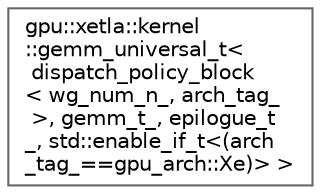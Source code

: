 digraph "Graphical Class Hierarchy"
{
 // LATEX_PDF_SIZE
  bgcolor="transparent";
  edge [fontname=Helvetica,fontsize=10,labelfontname=Helvetica,labelfontsize=10];
  node [fontname=Helvetica,fontsize=10,shape=box,height=0.2,width=0.4];
  rankdir="LR";
  Node0 [id="Node000000",label="gpu::xetla::kernel\l::gemm_universal_t\<\l dispatch_policy_block\l\< wg_num_n_, arch_tag_\l \>, gemm_t_, epilogue_t\l_, std::enable_if_t\<(arch\l_tag_==gpu_arch::Xe)\> \>",height=0.2,width=0.4,color="grey40", fillcolor="white", style="filled",URL="$classgpu_1_1xetla_1_1kernel_1_1gemm__universal__t_3_01dispatch__policy__block_3_01wg__num__n___094f72e349d4f5fdee43630290c55ffc2.html",tooltip="Persistent-Thread GEMM_UNIVERSAL functor, specialized for Xe architecture."];
}
